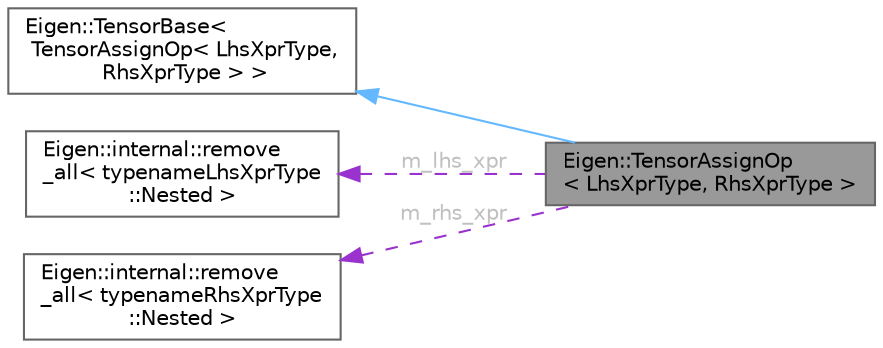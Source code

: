 digraph "Eigen::TensorAssignOp&lt; LhsXprType, RhsXprType &gt;"
{
 // LATEX_PDF_SIZE
  bgcolor="transparent";
  edge [fontname=Helvetica,fontsize=10,labelfontname=Helvetica,labelfontsize=10];
  node [fontname=Helvetica,fontsize=10,shape=box,height=0.2,width=0.4];
  rankdir="LR";
  Node1 [id="Node000001",label="Eigen::TensorAssignOp\l\< LhsXprType, RhsXprType \>",height=0.2,width=0.4,color="gray40", fillcolor="grey60", style="filled", fontcolor="black",tooltip=" "];
  Node2 -> Node1 [id="edge1_Node000001_Node000002",dir="back",color="steelblue1",style="solid",tooltip=" "];
  Node2 [id="Node000002",label="Eigen::TensorBase\<\l TensorAssignOp\< LhsXprType,\l RhsXprType \> \>",height=0.2,width=0.4,color="gray40", fillcolor="white", style="filled",URL="$class_eigen_1_1_tensor_base.html",tooltip=" "];
  Node3 -> Node1 [id="edge2_Node000001_Node000003",dir="back",color="darkorchid3",style="dashed",tooltip=" ",label=" m_lhs_xpr",fontcolor="grey" ];
  Node3 [id="Node000003",label="Eigen::internal::remove\l_all\< typenameLhsXprType\l::Nested \>",height=0.2,width=0.4,color="gray40", fillcolor="white", style="filled",URL="$struct_eigen_1_1internal_1_1remove__all.html",tooltip=" "];
  Node4 -> Node1 [id="edge3_Node000001_Node000004",dir="back",color="darkorchid3",style="dashed",tooltip=" ",label=" m_rhs_xpr",fontcolor="grey" ];
  Node4 [id="Node000004",label="Eigen::internal::remove\l_all\< typenameRhsXprType\l::Nested \>",height=0.2,width=0.4,color="gray40", fillcolor="white", style="filled",URL="$struct_eigen_1_1internal_1_1remove__all.html",tooltip=" "];
}
